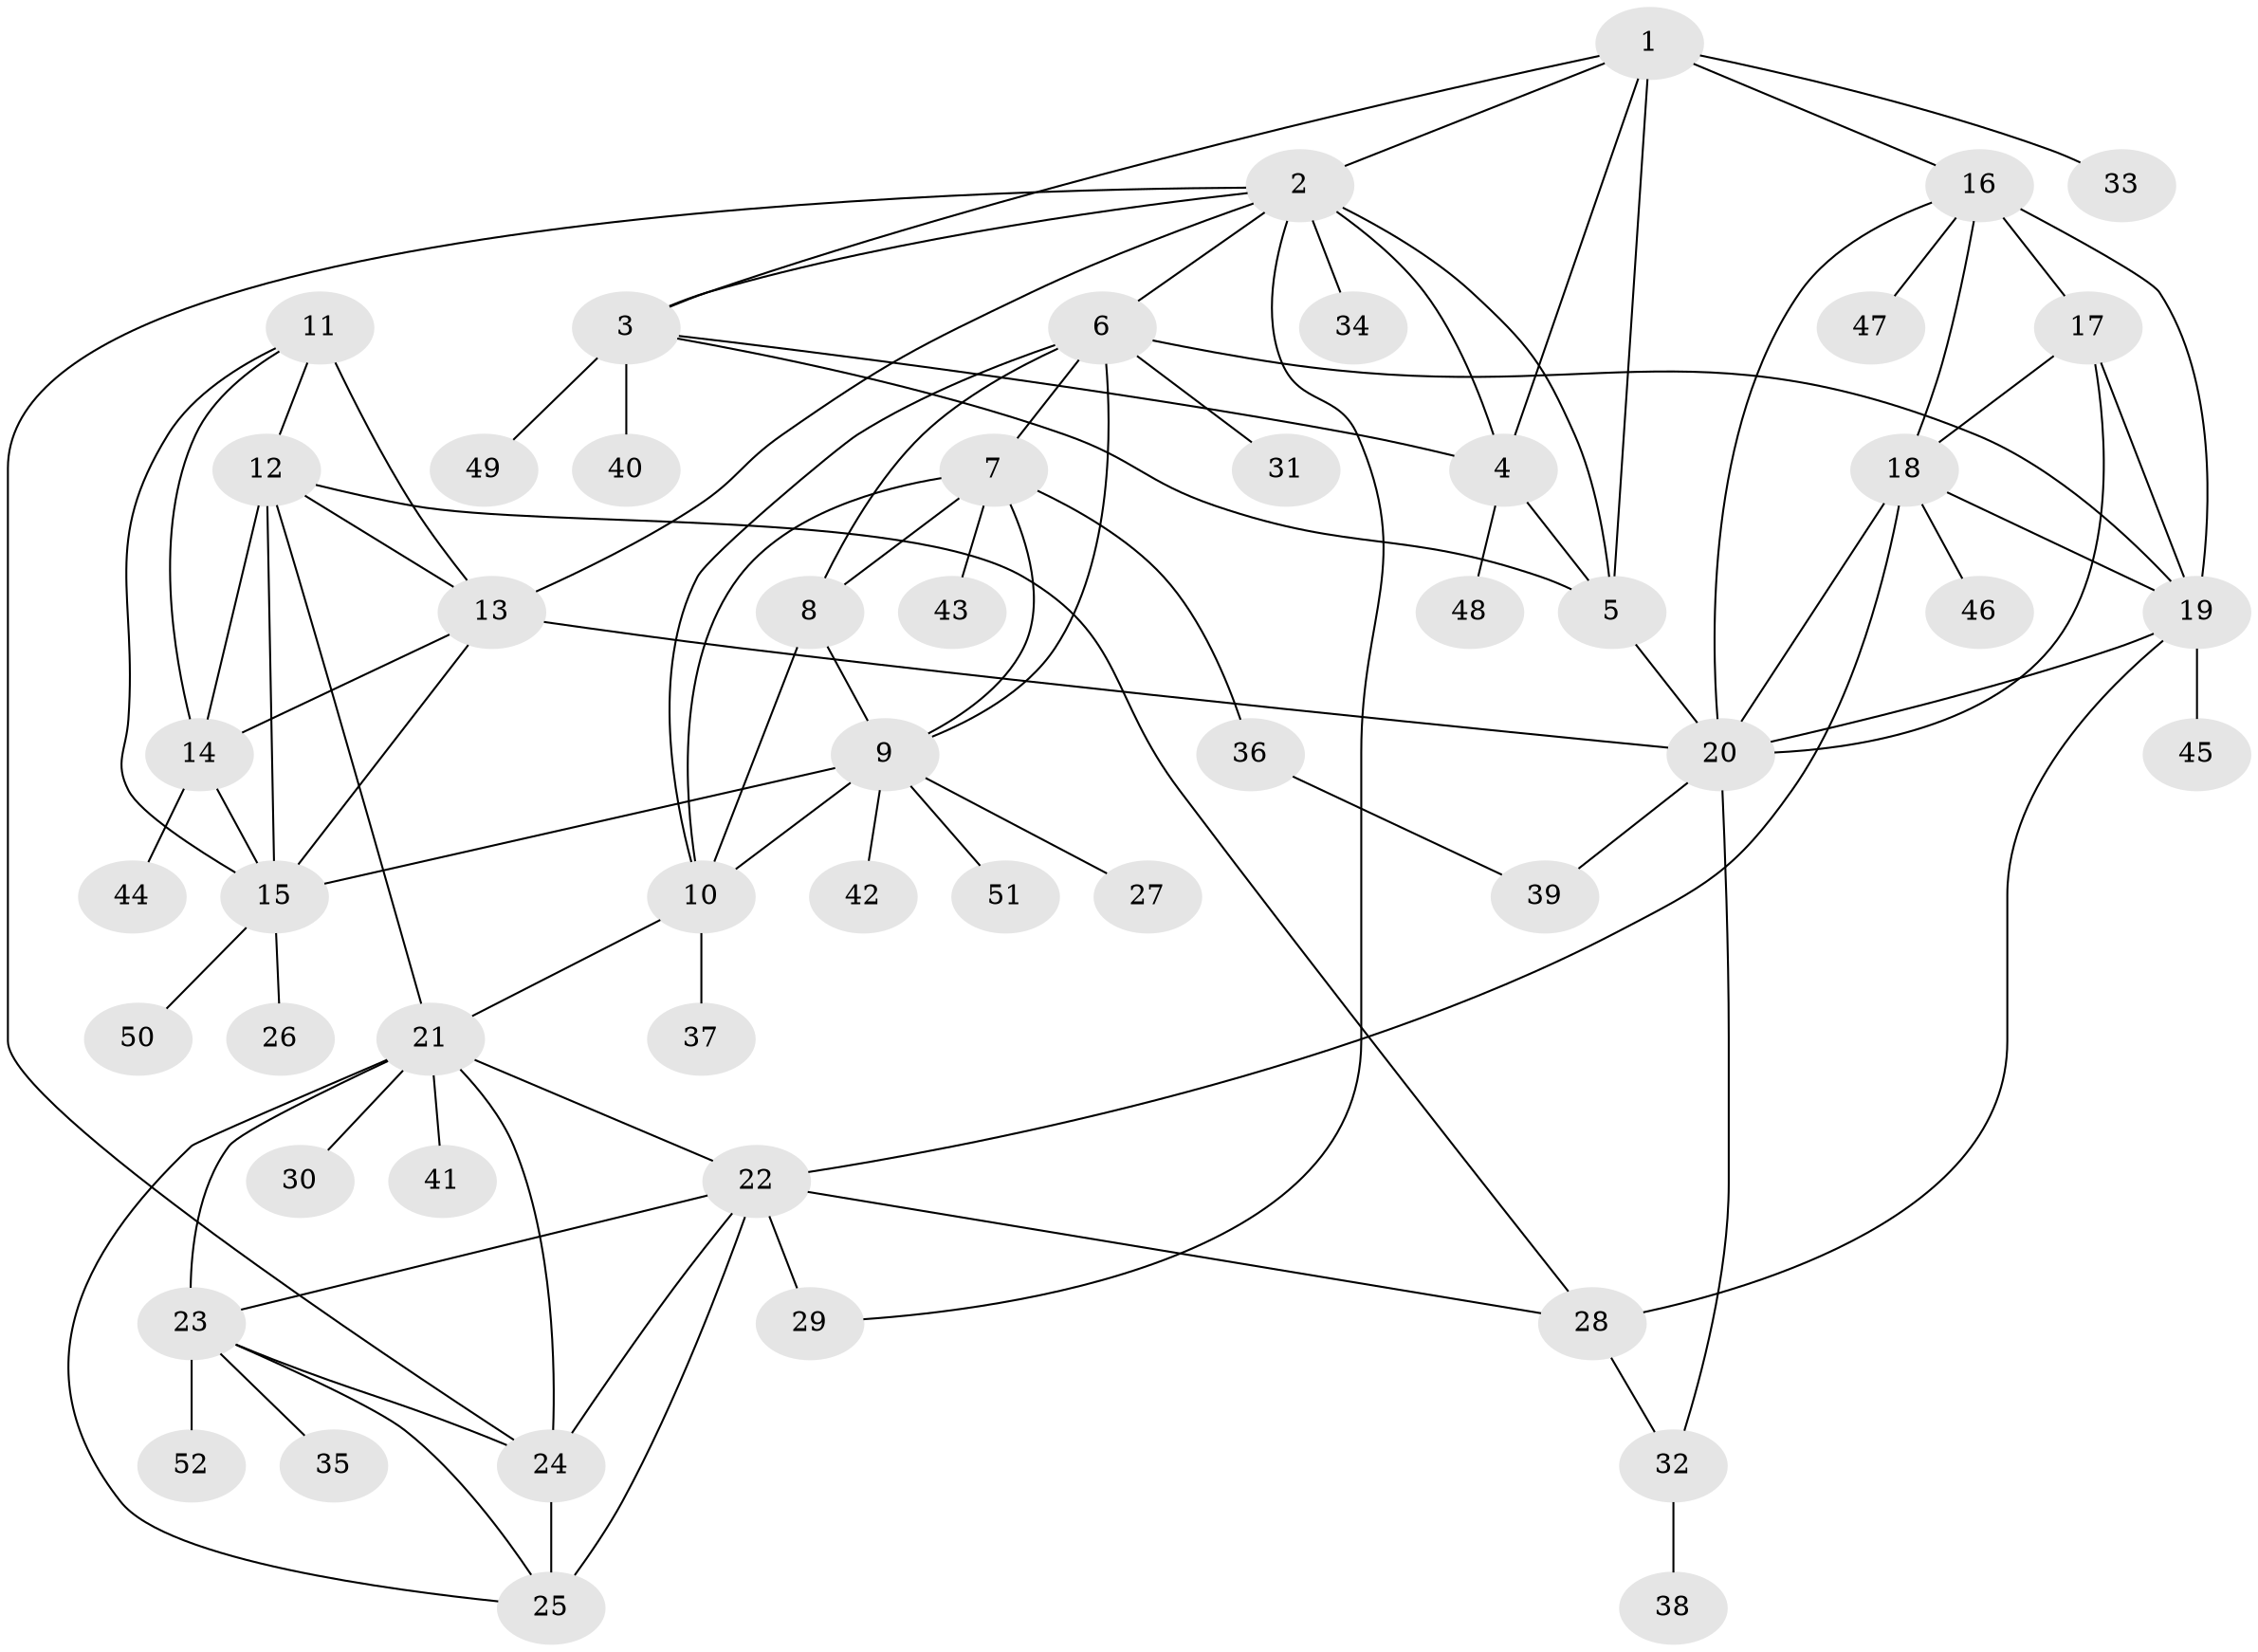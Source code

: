 // original degree distribution, {7: 0.06930693069306931, 11: 0.009900990099009901, 8: 0.04950495049504951, 4: 0.0297029702970297, 5: 0.019801980198019802, 10: 0.019801980198019802, 9: 0.0297029702970297, 6: 0.0297029702970297, 1: 0.5445544554455446, 2: 0.1782178217821782, 3: 0.019801980198019802}
// Generated by graph-tools (version 1.1) at 2025/37/03/09/25 02:37:10]
// undirected, 52 vertices, 93 edges
graph export_dot {
graph [start="1"]
  node [color=gray90,style=filled];
  1;
  2;
  3;
  4;
  5;
  6;
  7;
  8;
  9;
  10;
  11;
  12;
  13;
  14;
  15;
  16;
  17;
  18;
  19;
  20;
  21;
  22;
  23;
  24;
  25;
  26;
  27;
  28;
  29;
  30;
  31;
  32;
  33;
  34;
  35;
  36;
  37;
  38;
  39;
  40;
  41;
  42;
  43;
  44;
  45;
  46;
  47;
  48;
  49;
  50;
  51;
  52;
  1 -- 2 [weight=1.0];
  1 -- 3 [weight=1.0];
  1 -- 4 [weight=1.0];
  1 -- 5 [weight=1.0];
  1 -- 16 [weight=1.0];
  1 -- 33 [weight=1.0];
  2 -- 3 [weight=1.0];
  2 -- 4 [weight=1.0];
  2 -- 5 [weight=1.0];
  2 -- 6 [weight=1.0];
  2 -- 13 [weight=1.0];
  2 -- 24 [weight=1.0];
  2 -- 29 [weight=1.0];
  2 -- 34 [weight=2.0];
  3 -- 4 [weight=1.0];
  3 -- 5 [weight=1.0];
  3 -- 40 [weight=1.0];
  3 -- 49 [weight=1.0];
  4 -- 5 [weight=3.0];
  4 -- 48 [weight=1.0];
  5 -- 20 [weight=1.0];
  6 -- 7 [weight=1.0];
  6 -- 8 [weight=1.0];
  6 -- 9 [weight=1.0];
  6 -- 10 [weight=1.0];
  6 -- 19 [weight=1.0];
  6 -- 31 [weight=1.0];
  7 -- 8 [weight=1.0];
  7 -- 9 [weight=1.0];
  7 -- 10 [weight=1.0];
  7 -- 36 [weight=1.0];
  7 -- 43 [weight=1.0];
  8 -- 9 [weight=1.0];
  8 -- 10 [weight=1.0];
  9 -- 10 [weight=1.0];
  9 -- 15 [weight=1.0];
  9 -- 27 [weight=1.0];
  9 -- 42 [weight=2.0];
  9 -- 51 [weight=1.0];
  10 -- 21 [weight=1.0];
  10 -- 37 [weight=1.0];
  11 -- 12 [weight=1.0];
  11 -- 13 [weight=3.0];
  11 -- 14 [weight=1.0];
  11 -- 15 [weight=1.0];
  12 -- 13 [weight=1.0];
  12 -- 14 [weight=1.0];
  12 -- 15 [weight=1.0];
  12 -- 21 [weight=1.0];
  12 -- 28 [weight=1.0];
  13 -- 14 [weight=1.0];
  13 -- 15 [weight=1.0];
  13 -- 20 [weight=1.0];
  14 -- 15 [weight=1.0];
  14 -- 44 [weight=1.0];
  15 -- 26 [weight=1.0];
  15 -- 50 [weight=1.0];
  16 -- 17 [weight=3.0];
  16 -- 18 [weight=1.0];
  16 -- 19 [weight=1.0];
  16 -- 20 [weight=1.0];
  16 -- 47 [weight=1.0];
  17 -- 18 [weight=1.0];
  17 -- 19 [weight=1.0];
  17 -- 20 [weight=1.0];
  18 -- 19 [weight=1.0];
  18 -- 20 [weight=1.0];
  18 -- 22 [weight=1.0];
  18 -- 46 [weight=2.0];
  19 -- 20 [weight=1.0];
  19 -- 28 [weight=1.0];
  19 -- 45 [weight=1.0];
  20 -- 32 [weight=1.0];
  20 -- 39 [weight=2.0];
  21 -- 22 [weight=1.0];
  21 -- 23 [weight=1.0];
  21 -- 24 [weight=1.0];
  21 -- 25 [weight=1.0];
  21 -- 30 [weight=1.0];
  21 -- 41 [weight=1.0];
  22 -- 23 [weight=1.0];
  22 -- 24 [weight=1.0];
  22 -- 25 [weight=1.0];
  22 -- 28 [weight=1.0];
  22 -- 29 [weight=2.0];
  23 -- 24 [weight=1.0];
  23 -- 25 [weight=1.0];
  23 -- 35 [weight=1.0];
  23 -- 52 [weight=1.0];
  24 -- 25 [weight=2.0];
  28 -- 32 [weight=1.0];
  32 -- 38 [weight=1.0];
  36 -- 39 [weight=1.0];
}
